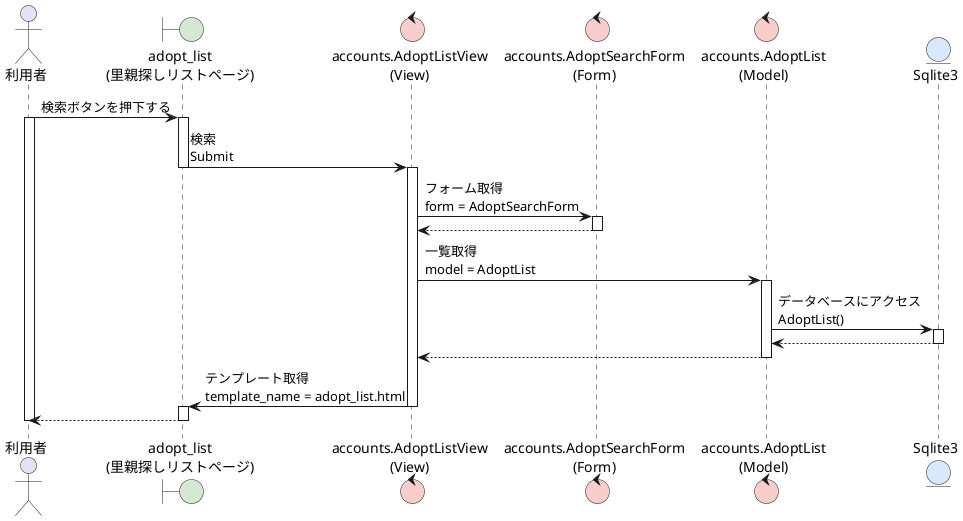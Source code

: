 @startuml AdoptSearch
' 検索
actor 利用者 as user
boundary "adopt_list\n(里親探しリストページ)" as al #d5e8d4

control "accounts.AdoptListView\n(View)" as View #f8cecc
control "accounts.AdoptSearchForm\n(Form)" as Form #f8cecc
control "accounts.AdoptList\n(Model)" as Model #f8cecc
entity "Sqlite3" as db #dae8fc


user -> al :検索ボタンを押下する
activate user
activate al 
al -> View :検索\nSubmit
deactivate al
activate View
View -> Form :フォーム取得\nform = AdoptSearchForm
activate Form
Form --> View
deactivate Form
View -> Model :一覧取得\nmodel = AdoptList
activate Model
Model -> db :データベースにアクセス\nAdoptList()
activate db
db --> Model :
deactivate db
Model --> View
deactivate Model
View -> al :テンプレート取得\ntemplate_name = adopt_list.html
deactivate View
activate al
al --> user
deactivate al 

deactivate user
@enduml